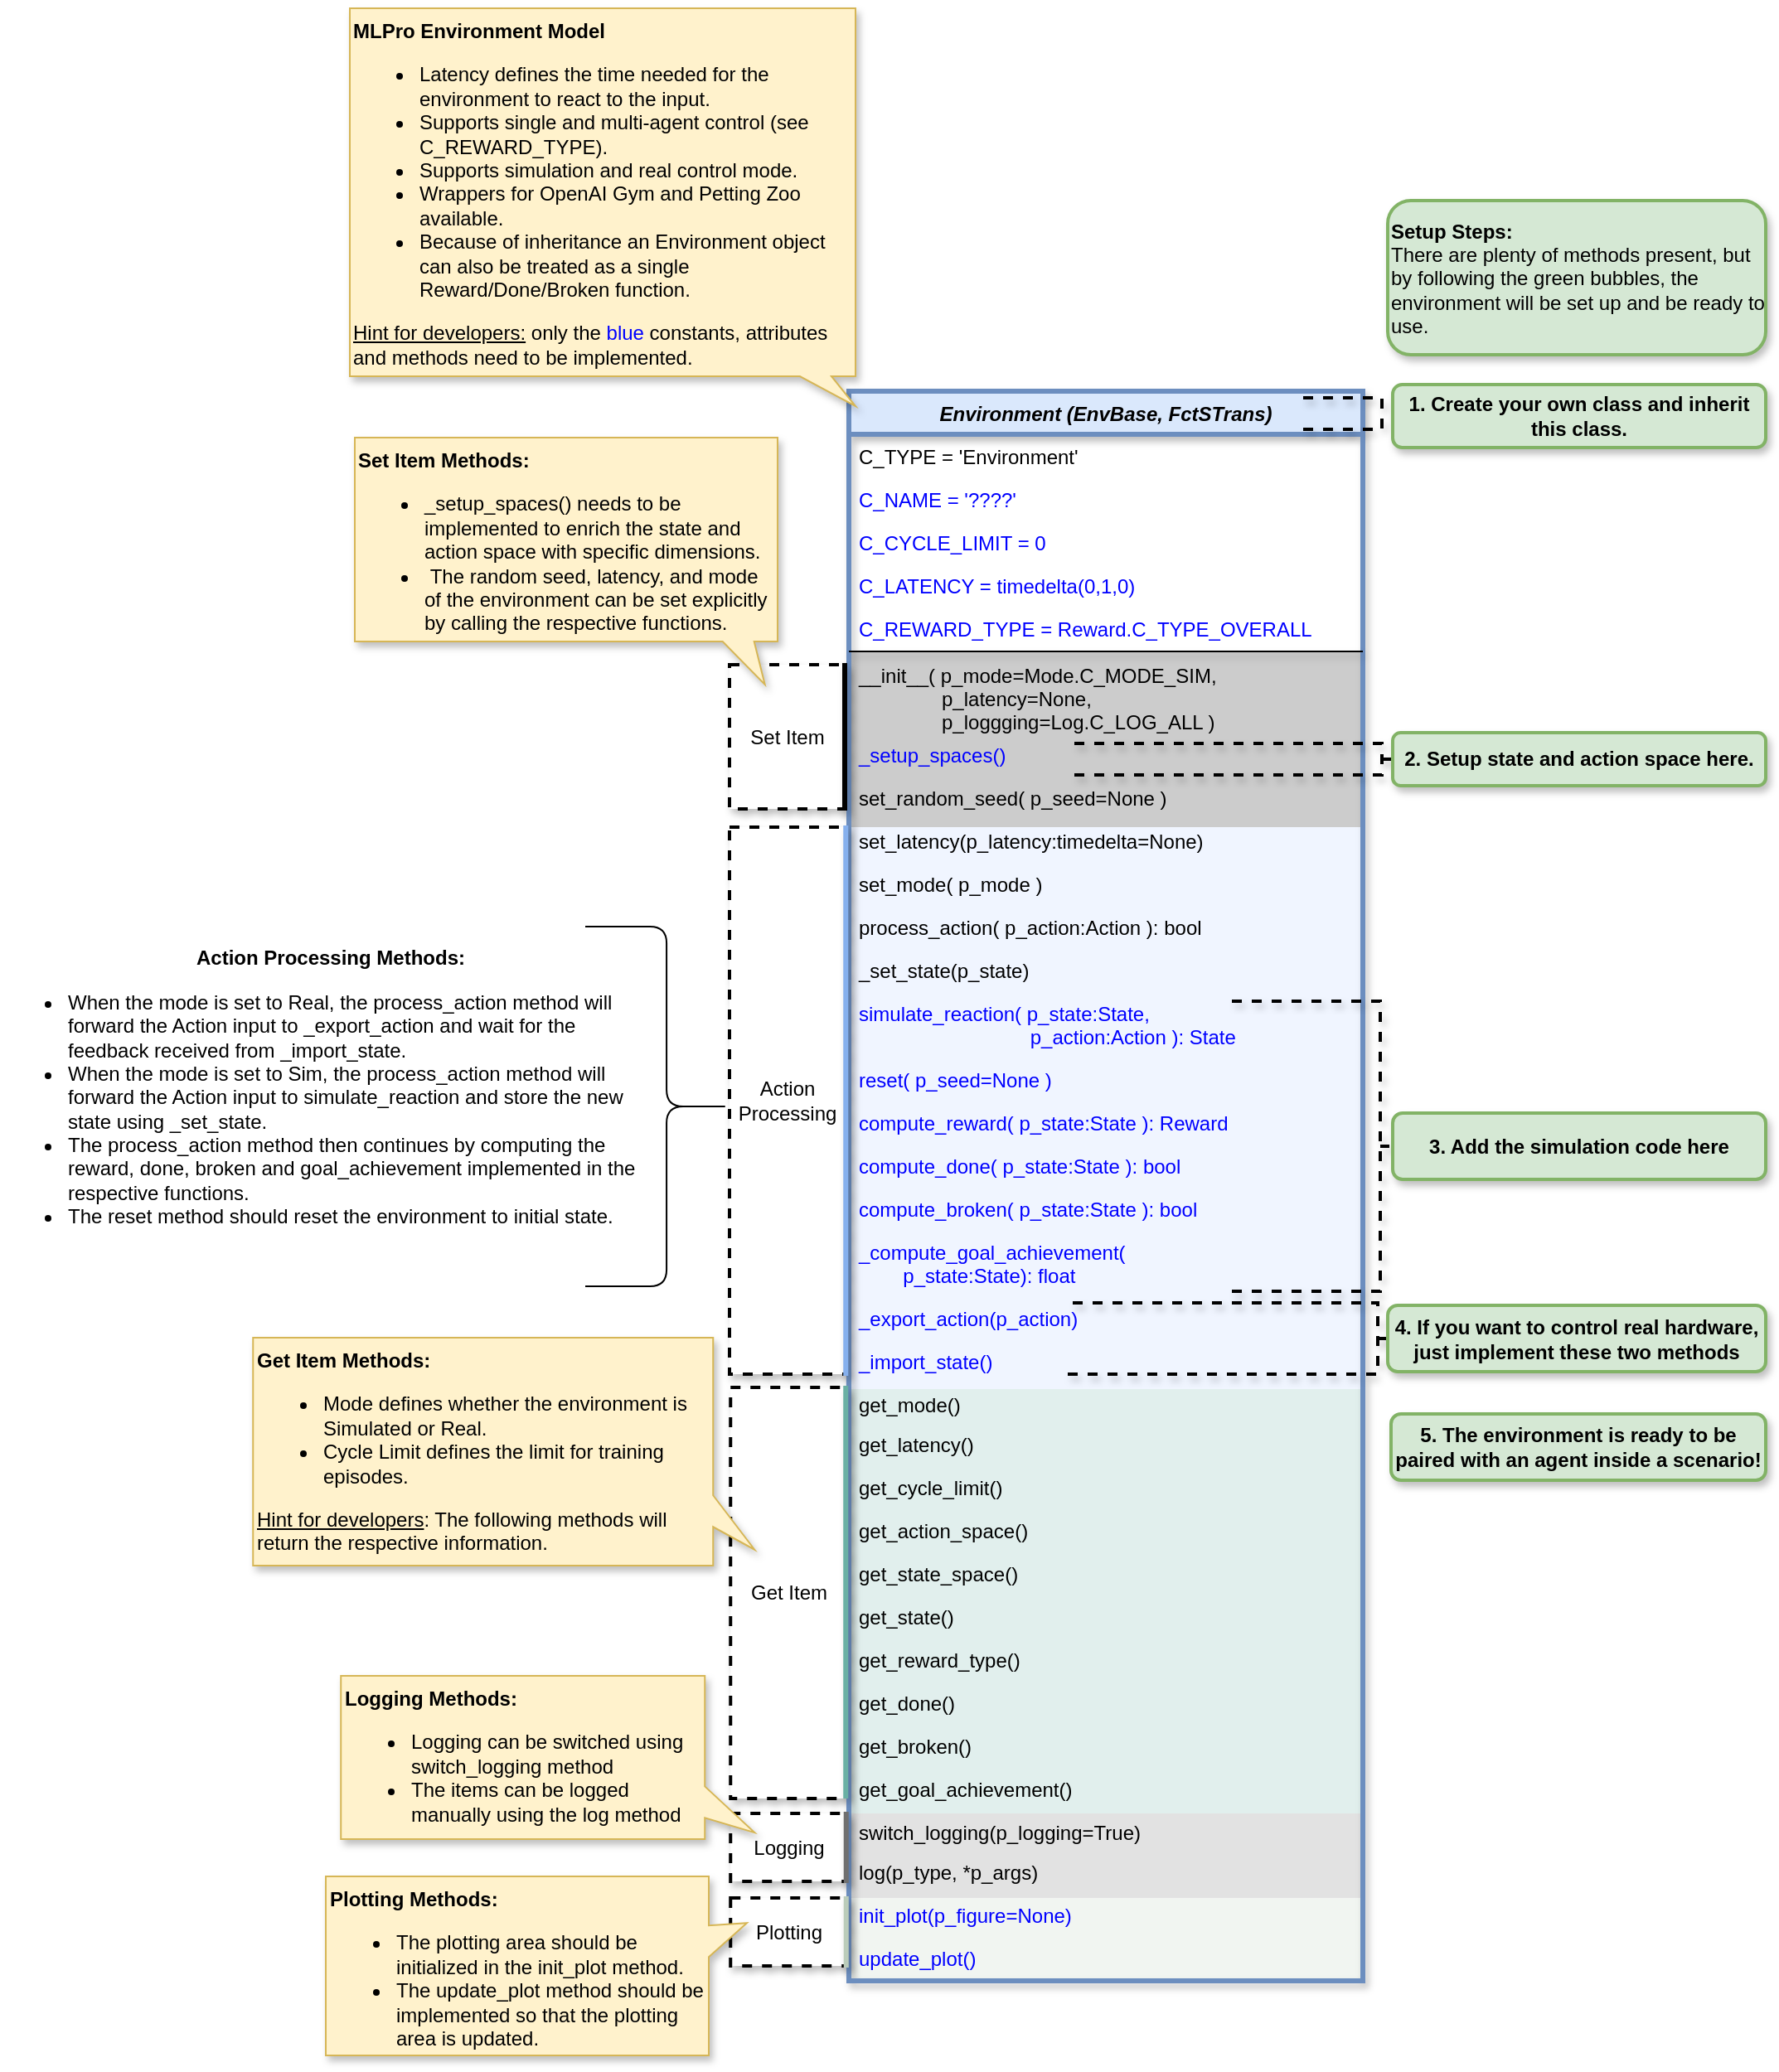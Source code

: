 <mxfile version="15.8.4" type="device"><diagram id="C5RBs43oDa-KdzZeNtuy" name="Page-1"><mxGraphModel dx="1673" dy="1008" grid="1" gridSize="1" guides="1" tooltips="1" connect="1" arrows="1" fold="1" page="1" pageScale="1" pageWidth="2336" pageHeight="1654" math="0" shadow="0"><root><mxCell id="WIyWlLk6GJQsqaUBKTNV-0"/><mxCell id="WIyWlLk6GJQsqaUBKTNV-1" parent="WIyWlLk6GJQsqaUBKTNV-0"/><mxCell id="PS3gJ7g6Pr1Fm79Ggyp9-11" value="" style="rounded=0;whiteSpace=wrap;html=1;strokeColor=none;fillColor=#BBCCBA;opacity=20;" vertex="1" parent="WIyWlLk6GJQsqaUBKTNV-1"><mxGeometry x="720" y="1189" width="310" height="49" as="geometry"/></mxCell><mxCell id="PS3gJ7g6Pr1Fm79Ggyp9-10" value="" style="rounded=0;whiteSpace=wrap;html=1;strokeColor=none;fillColor=#707070;opacity=20;" vertex="1" parent="WIyWlLk6GJQsqaUBKTNV-1"><mxGeometry x="721" y="1138" width="309" height="51" as="geometry"/></mxCell><mxCell id="PS3gJ7g6Pr1Fm79Ggyp9-9" value="" style="rounded=0;whiteSpace=wrap;html=1;strokeColor=none;fillColor=#6AB0A4;opacity=20;" vertex="1" parent="WIyWlLk6GJQsqaUBKTNV-1"><mxGeometry x="721" y="882" width="309" height="256" as="geometry"/></mxCell><mxCell id="PS3gJ7g6Pr1Fm79Ggyp9-8" value="" style="rounded=0;whiteSpace=wrap;html=1;strokeColor=none;fillColor=#000000;opacity=20;" vertex="1" parent="WIyWlLk6GJQsqaUBKTNV-1"><mxGeometry x="720" y="437" width="310" height="106" as="geometry"/></mxCell><mxCell id="PS3gJ7g6Pr1Fm79Ggyp9-6" value="" style="rounded=0;whiteSpace=wrap;html=1;strokeColor=none;fillColor=#B5CEFF;opacity=20;" vertex="1" parent="WIyWlLk6GJQsqaUBKTNV-1"><mxGeometry x="718" y="543" width="312" height="339" as="geometry"/></mxCell><mxCell id="TkYJrqFQ1CF6RyTgF1H_-68" value="&lt;font color=&quot;#000000&quot;&gt;Plotting&lt;/font&gt;" style="rounded=0;whiteSpace=wrap;html=1;fontColor=#878787;strokeColor=default;strokeWidth=2;dashed=1;shadow=1;" parent="WIyWlLk6GJQsqaUBKTNV-1" vertex="1"><mxGeometry x="648.62" y="1189" width="70" height="41" as="geometry"/></mxCell><mxCell id="TkYJrqFQ1CF6RyTgF1H_-67" value="&lt;font color=&quot;#000000&quot;&gt;Logging&lt;/font&gt;" style="rounded=0;whiteSpace=wrap;html=1;fontColor=#878787;strokeColor=default;strokeWidth=2;dashed=1;shadow=1;" parent="WIyWlLk6GJQsqaUBKTNV-1" vertex="1"><mxGeometry x="648.62" y="1138" width="70" height="41" as="geometry"/></mxCell><mxCell id="TkYJrqFQ1CF6RyTgF1H_-66" value="&lt;font color=&quot;#000000&quot;&gt;Get Item&lt;/font&gt;" style="rounded=0;whiteSpace=wrap;html=1;fontColor=#878787;strokeColor=default;strokeWidth=2;dashed=1;shadow=1;" parent="WIyWlLk6GJQsqaUBKTNV-1" vertex="1"><mxGeometry x="648.62" y="881" width="70" height="248" as="geometry"/></mxCell><mxCell id="TkYJrqFQ1CF6RyTgF1H_-26" value="&lt;font color=&quot;#000000&quot;&gt;Set Item&lt;/font&gt;" style="rounded=0;whiteSpace=wrap;html=1;fontColor=#878787;strokeColor=default;strokeWidth=2;dashed=1;shadow=1;" parent="WIyWlLk6GJQsqaUBKTNV-1" vertex="1"><mxGeometry x="648" y="445" width="70" height="87" as="geometry"/></mxCell><mxCell id="TkYJrqFQ1CF6RyTgF1H_-24" value="&lt;font color=&quot;#000000&quot;&gt;Action Processing&lt;/font&gt;" style="rounded=0;whiteSpace=wrap;html=1;fontColor=#878787;strokeColor=default;strokeWidth=2;dashed=1;shadow=1;" parent="WIyWlLk6GJQsqaUBKTNV-1" vertex="1"><mxGeometry x="648" y="543" width="70" height="330" as="geometry"/></mxCell><mxCell id="uryo6djWwB9KvB10PPW3-9" value="Environment (EnvBase, FctSTrans)" style="swimlane;fontStyle=3;align=center;verticalAlign=top;childLayout=stackLayout;horizontal=1;startSize=26;horizontalStack=0;resizeParent=1;resizeLast=0;collapsible=1;marginBottom=0;rounded=0;shadow=1;strokeWidth=3;fillColor=#dae8fc;strokeColor=#6c8ebf;" parent="WIyWlLk6GJQsqaUBKTNV-1" vertex="1"><mxGeometry x="720" y="280" width="310" height="959" as="geometry"><mxRectangle x="720" y="280" width="160" height="26" as="alternateBounds"/></mxGeometry></mxCell><mxCell id="uryo6djWwB9KvB10PPW3-32" value="C_TYPE = 'Environment'" style="text;align=left;verticalAlign=top;spacingLeft=4;spacingRight=4;overflow=hidden;rotatable=0;points=[[0,0.5],[1,0.5]];portConstraint=eastwest;shadow=1;" parent="uryo6djWwB9KvB10PPW3-9" vertex="1"><mxGeometry y="26" width="310" height="26" as="geometry"/></mxCell><mxCell id="TkYJrqFQ1CF6RyTgF1H_-7" value="C_NAME = '????'&#10;" style="text;align=left;verticalAlign=top;spacingLeft=4;spacingRight=4;overflow=hidden;rotatable=0;points=[[0,0.5],[1,0.5]];portConstraint=eastwest;fontColor=#0000FF;shadow=1;" parent="uryo6djWwB9KvB10PPW3-9" vertex="1"><mxGeometry y="52" width="310" height="26" as="geometry"/></mxCell><mxCell id="Yf6gx2YHQmqgPu_oZxqH-2" value="C_CYCLE_LIMIT = 0" style="text;align=left;verticalAlign=top;spacingLeft=4;spacingRight=4;overflow=hidden;rotatable=0;points=[[0,0.5],[1,0.5]];portConstraint=eastwest;fontColor=#0000FF;shadow=1;" parent="uryo6djWwB9KvB10PPW3-9" vertex="1"><mxGeometry y="78" width="310" height="26" as="geometry"/></mxCell><mxCell id="PS3gJ7g6Pr1Fm79Ggyp9-0" value="C_LATENCY = timedelta(0,1,0)" style="text;align=left;verticalAlign=top;spacingLeft=4;spacingRight=4;overflow=hidden;rotatable=0;points=[[0,0.5],[1,0.5]];portConstraint=eastwest;fontColor=#0000FF;shadow=1;" vertex="1" parent="uryo6djWwB9KvB10PPW3-9"><mxGeometry y="104" width="310" height="26" as="geometry"/></mxCell><mxCell id="PS3gJ7g6Pr1Fm79Ggyp9-1" value="C_REWARD_TYPE = Reward.C_TYPE_OVERALL" style="text;align=left;verticalAlign=top;spacingLeft=4;spacingRight=4;overflow=hidden;rotatable=0;points=[[0,0.5],[1,0.5]];portConstraint=eastwest;fontColor=#0000FF;shadow=1;" vertex="1" parent="uryo6djWwB9KvB10PPW3-9"><mxGeometry y="130" width="310" height="26" as="geometry"/></mxCell><mxCell id="uryo6djWwB9KvB10PPW3-10" value="" style="line;html=1;strokeWidth=1;align=left;verticalAlign=middle;spacingTop=-1;spacingLeft=3;spacingRight=3;rotatable=0;labelPosition=right;points=[];portConstraint=eastwest;shadow=1;" parent="uryo6djWwB9KvB10PPW3-9" vertex="1"><mxGeometry y="156" width="310" height="2" as="geometry"/></mxCell><mxCell id="uryo6djWwB9KvB10PPW3-11" value="__init__( p_mode=Mode.C_MODE_SIM, &#10;               p_latency=None,&#10;               p_loggging=Log.C_LOG_ALL )" style="text;align=left;verticalAlign=top;spacingLeft=4;spacingRight=4;overflow=hidden;rotatable=0;points=[[0,0.5],[1,0.5]];portConstraint=eastwest;shadow=1;" parent="uryo6djWwB9KvB10PPW3-9" vertex="1"><mxGeometry y="158" width="310" height="48" as="geometry"/></mxCell><mxCell id="m5Z3VqhdcBbQB_03TkeZ-0" value="_setup_spaces()" style="text;align=left;verticalAlign=top;spacingLeft=4;spacingRight=4;overflow=hidden;rotatable=0;points=[[0,0.5],[1,0.5]];portConstraint=eastwest;fontColor=#0000FF;shadow=1;" parent="uryo6djWwB9KvB10PPW3-9" vertex="1"><mxGeometry y="206" width="310" height="26" as="geometry"/></mxCell><mxCell id="m5Z3VqhdcBbQB_03TkeZ-37" value="set_random_seed( p_seed=None )" style="text;align=left;verticalAlign=top;spacingLeft=4;spacingRight=4;overflow=hidden;rotatable=0;points=[[0,0.5],[1,0.5]];portConstraint=eastwest;shadow=1;" parent="uryo6djWwB9KvB10PPW3-9" vertex="1"><mxGeometry y="232" width="310" height="26" as="geometry"/></mxCell><mxCell id="m5Z3VqhdcBbQB_03TkeZ-30" value="set_latency(p_latency:timedelta=None)" style="text;align=left;verticalAlign=top;spacingLeft=4;spacingRight=4;overflow=hidden;rotatable=0;points=[[0,0.5],[1,0.5]];portConstraint=eastwest;shadow=1;" parent="uryo6djWwB9KvB10PPW3-9" vertex="1"><mxGeometry y="258" width="310" height="26" as="geometry"/></mxCell><mxCell id="TkYJrqFQ1CF6RyTgF1H_-2" value="set_mode( p_mode )" style="text;align=left;verticalAlign=top;spacingLeft=4;spacingRight=4;overflow=hidden;rotatable=0;points=[[0,0.5],[1,0.5]];portConstraint=eastwest;shadow=1;" parent="uryo6djWwB9KvB10PPW3-9" vertex="1"><mxGeometry y="284" width="310" height="26" as="geometry"/></mxCell><mxCell id="m5Z3VqhdcBbQB_03TkeZ-5" value="process_action( p_action:Action ): bool" style="text;align=left;verticalAlign=top;spacingLeft=4;spacingRight=4;overflow=hidden;rotatable=0;points=[[0,0.5],[1,0.5]];portConstraint=eastwest;shadow=1;" parent="uryo6djWwB9KvB10PPW3-9" vertex="1"><mxGeometry y="310" width="310" height="26" as="geometry"/></mxCell><mxCell id="m5Z3VqhdcBbQB_03TkeZ-33" value="_set_state(p_state)" style="text;align=left;verticalAlign=top;spacingLeft=4;spacingRight=4;overflow=hidden;rotatable=0;points=[[0,0.5],[1,0.5]];portConstraint=eastwest;shadow=1;" parent="uryo6djWwB9KvB10PPW3-9" vertex="1"><mxGeometry y="336" width="310" height="26" as="geometry"/></mxCell><mxCell id="m5Z3VqhdcBbQB_03TkeZ-41" value="simulate_reaction( p_state:State, &#10;                               p_action:Action ): State" style="text;align=left;verticalAlign=top;spacingLeft=4;spacingRight=4;overflow=hidden;rotatable=0;points=[[0,0.5],[1,0.5]];portConstraint=eastwest;fontColor=#0000FF;shadow=1;" parent="uryo6djWwB9KvB10PPW3-9" vertex="1"><mxGeometry y="362" width="310" height="40" as="geometry"/></mxCell><mxCell id="m5Z3VqhdcBbQB_03TkeZ-38" value="reset( p_seed=None )" style="text;align=left;verticalAlign=top;spacingLeft=4;spacingRight=4;overflow=hidden;rotatable=0;points=[[0,0.5],[1,0.5]];portConstraint=eastwest;fontColor=#0000FF;shadow=1;" parent="uryo6djWwB9KvB10PPW3-9" vertex="1"><mxGeometry y="402" width="310" height="26" as="geometry"/></mxCell><mxCell id="m5Z3VqhdcBbQB_03TkeZ-49" value="compute_reward( p_state:State ): Reward" style="text;align=left;verticalAlign=top;spacingLeft=4;spacingRight=4;overflow=hidden;rotatable=0;points=[[0,0.5],[1,0.5]];portConstraint=eastwest;fontColor=#0000FF;shadow=1;" parent="uryo6djWwB9KvB10PPW3-9" vertex="1"><mxGeometry y="428" width="310" height="26" as="geometry"/></mxCell><mxCell id="m5Z3VqhdcBbQB_03TkeZ-50" value="compute_done( p_state:State ): bool" style="text;align=left;verticalAlign=top;spacingLeft=4;spacingRight=4;overflow=hidden;rotatable=0;points=[[0,0.5],[1,0.5]];portConstraint=eastwest;fontColor=#0000FF;shadow=1;" parent="uryo6djWwB9KvB10PPW3-9" vertex="1"><mxGeometry y="454" width="310" height="26" as="geometry"/></mxCell><mxCell id="m5Z3VqhdcBbQB_03TkeZ-51" value="compute_broken( p_state:State ): bool" style="text;align=left;verticalAlign=top;spacingLeft=4;spacingRight=4;overflow=hidden;rotatable=0;points=[[0,0.5],[1,0.5]];portConstraint=eastwest;fontColor=#0000FF;shadow=1;" parent="uryo6djWwB9KvB10PPW3-9" vertex="1"><mxGeometry y="480" width="310" height="26" as="geometry"/></mxCell><mxCell id="m5Z3VqhdcBbQB_03TkeZ-8" value="_compute_goal_achievement( &#10;        p_state:State): float" style="text;align=left;verticalAlign=top;spacingLeft=4;spacingRight=4;overflow=hidden;rotatable=0;points=[[0,0.5],[1,0.5]];portConstraint=eastwest;fontColor=#0000FF;shadow=1;" parent="uryo6djWwB9KvB10PPW3-9" vertex="1"><mxGeometry y="506" width="310" height="40" as="geometry"/></mxCell><mxCell id="m5Z3VqhdcBbQB_03TkeZ-6" value="_export_action(p_action)" style="text;align=left;verticalAlign=top;spacingLeft=4;spacingRight=4;overflow=hidden;rotatable=0;points=[[0,0.5],[1,0.5]];portConstraint=eastwest;fontColor=#0000FF;shadow=1;" parent="uryo6djWwB9KvB10PPW3-9" vertex="1"><mxGeometry y="546" width="310" height="26" as="geometry"/></mxCell><mxCell id="m5Z3VqhdcBbQB_03TkeZ-7" value="_import_state()" style="text;align=left;verticalAlign=top;spacingLeft=4;spacingRight=4;overflow=hidden;rotatable=0;points=[[0,0.5],[1,0.5]];portConstraint=eastwest;fontColor=#0000FF;shadow=1;" parent="uryo6djWwB9KvB10PPW3-9" vertex="1"><mxGeometry y="572" width="310" height="26" as="geometry"/></mxCell><mxCell id="TkYJrqFQ1CF6RyTgF1H_-1" value="get_mode()" style="text;align=left;verticalAlign=top;spacingLeft=4;spacingRight=4;overflow=hidden;rotatable=0;points=[[0,0.5],[1,0.5]];portConstraint=eastwest;shadow=1;" parent="uryo6djWwB9KvB10PPW3-9" vertex="1"><mxGeometry y="598" width="310" height="24" as="geometry"/></mxCell><mxCell id="m5Z3VqhdcBbQB_03TkeZ-29" value="get_latency()" style="text;align=left;verticalAlign=top;spacingLeft=4;spacingRight=4;overflow=hidden;rotatable=0;points=[[0,0.5],[1,0.5]];portConstraint=eastwest;shadow=1;" parent="uryo6djWwB9KvB10PPW3-9" vertex="1"><mxGeometry y="622" width="310" height="26" as="geometry"/></mxCell><mxCell id="m5Z3VqhdcBbQB_03TkeZ-4" value="get_cycle_limit()" style="text;align=left;verticalAlign=top;spacingLeft=4;spacingRight=4;overflow=hidden;rotatable=0;points=[[0,0.5],[1,0.5]];portConstraint=eastwest;shadow=1;" parent="uryo6djWwB9KvB10PPW3-9" vertex="1"><mxGeometry y="648" width="310" height="26" as="geometry"/></mxCell><mxCell id="m5Z3VqhdcBbQB_03TkeZ-28" value="get_action_space()" style="text;align=left;verticalAlign=top;spacingLeft=4;spacingRight=4;overflow=hidden;rotatable=0;points=[[0,0.5],[1,0.5]];portConstraint=eastwest;shadow=1;" parent="uryo6djWwB9KvB10PPW3-9" vertex="1"><mxGeometry y="674" width="310" height="26" as="geometry"/></mxCell><mxCell id="m5Z3VqhdcBbQB_03TkeZ-27" value="get_state_space()" style="text;align=left;verticalAlign=top;spacingLeft=4;spacingRight=4;overflow=hidden;rotatable=0;points=[[0,0.5],[1,0.5]];portConstraint=eastwest;shadow=1;" parent="uryo6djWwB9KvB10PPW3-9" vertex="1"><mxGeometry y="700" width="310" height="26" as="geometry"/></mxCell><mxCell id="m5Z3VqhdcBbQB_03TkeZ-32" value="get_state()" style="text;align=left;verticalAlign=top;spacingLeft=4;spacingRight=4;overflow=hidden;rotatable=0;points=[[0,0.5],[1,0.5]];portConstraint=eastwest;shadow=1;" parent="uryo6djWwB9KvB10PPW3-9" vertex="1"><mxGeometry y="726" width="310" height="26" as="geometry"/></mxCell><mxCell id="m5Z3VqhdcBbQB_03TkeZ-31" value="get_reward_type()" style="text;align=left;verticalAlign=top;spacingLeft=4;spacingRight=4;overflow=hidden;rotatable=0;points=[[0,0.5],[1,0.5]];portConstraint=eastwest;shadow=1;" parent="uryo6djWwB9KvB10PPW3-9" vertex="1"><mxGeometry y="752" width="310" height="26" as="geometry"/></mxCell><mxCell id="m5Z3VqhdcBbQB_03TkeZ-34" value="get_done()" style="text;align=left;verticalAlign=top;spacingLeft=4;spacingRight=4;overflow=hidden;rotatable=0;points=[[0,0.5],[1,0.5]];portConstraint=eastwest;shadow=1;" parent="uryo6djWwB9KvB10PPW3-9" vertex="1"><mxGeometry y="778" width="310" height="26" as="geometry"/></mxCell><mxCell id="m5Z3VqhdcBbQB_03TkeZ-35" value="get_broken()" style="text;align=left;verticalAlign=top;spacingLeft=4;spacingRight=4;overflow=hidden;rotatable=0;points=[[0,0.5],[1,0.5]];portConstraint=eastwest;shadow=1;" parent="uryo6djWwB9KvB10PPW3-9" vertex="1"><mxGeometry y="804" width="310" height="26" as="geometry"/></mxCell><mxCell id="m5Z3VqhdcBbQB_03TkeZ-36" value="get_goal_achievement()" style="text;align=left;verticalAlign=top;spacingLeft=4;spacingRight=4;overflow=hidden;rotatable=0;points=[[0,0.5],[1,0.5]];portConstraint=eastwest;shadow=1;" parent="uryo6djWwB9KvB10PPW3-9" vertex="1"><mxGeometry y="830" width="310" height="26" as="geometry"/></mxCell><mxCell id="TkYJrqFQ1CF6RyTgF1H_-10" value="switch_logging(p_logging=True)" style="text;align=left;verticalAlign=top;spacingLeft=4;spacingRight=4;overflow=hidden;rotatable=0;points=[[0,0.5],[1,0.5]];portConstraint=eastwest;shadow=1;" parent="uryo6djWwB9KvB10PPW3-9" vertex="1"><mxGeometry y="856" width="310" height="24" as="geometry"/></mxCell><mxCell id="TkYJrqFQ1CF6RyTgF1H_-11" value="log(p_type, *p_args)" style="text;align=left;verticalAlign=top;spacingLeft=4;spacingRight=4;overflow=hidden;rotatable=0;points=[[0,0.5],[1,0.5]];portConstraint=eastwest;shadow=1;" parent="uryo6djWwB9KvB10PPW3-9" vertex="1"><mxGeometry y="880" width="310" height="26" as="geometry"/></mxCell><mxCell id="TkYJrqFQ1CF6RyTgF1H_-16" value="init_plot(p_figure=None)" style="text;align=left;verticalAlign=top;spacingLeft=4;spacingRight=4;overflow=hidden;rotatable=0;points=[[0,0.5],[1,0.5]];portConstraint=eastwest;fontColor=#0000FF;shadow=1;" parent="uryo6djWwB9KvB10PPW3-9" vertex="1"><mxGeometry y="906" width="310" height="26" as="geometry"/></mxCell><mxCell id="TkYJrqFQ1CF6RyTgF1H_-17" value="update_plot()" style="text;align=left;verticalAlign=top;spacingLeft=4;spacingRight=4;overflow=hidden;rotatable=0;points=[[0,0.5],[1,0.5]];portConstraint=eastwest;fontColor=#0000FF;shadow=1;" parent="uryo6djWwB9KvB10PPW3-9" vertex="1"><mxGeometry y="932" width="310" height="26" as="geometry"/></mxCell><mxCell id="_9IKaMPaV6bp4jiZvNZ1-3" value="&lt;b&gt;MLPro Environment Model&lt;br&gt;&lt;/b&gt;&lt;ul&gt;&lt;li&gt;Latency defines the time needed for the environment to react to the input.&lt;/li&gt;&lt;li&gt;&lt;span&gt;Supports single and multi-agent control (see C_REWARD_TYPE).&lt;/span&gt;&lt;/li&gt;&lt;li&gt;Supports simulation and real control mode.&lt;/li&gt;&lt;li&gt;Wrappers for OpenAI Gym and Petting Zoo available.&lt;/li&gt;&lt;li&gt;Because of inheritance an Environment object can also be treated as a single Reward/Done/Broken function.&lt;/li&gt;&lt;/ul&gt;&lt;div&gt;&lt;u&gt;Hint for developers:&lt;/u&gt; only the &lt;font color=&quot;#0000ff&quot;&gt;blue&lt;/font&gt; constants, attributes and methods need to be implemented.&lt;/div&gt;&lt;div&gt;&lt;br&gt;&lt;/div&gt;" style="shape=callout;whiteSpace=wrap;html=1;perimeter=calloutPerimeter;shadow=1;fillColor=#fff2cc;strokeColor=#d6b656;align=left;verticalAlign=top;base=19;size=18;position=0.89;position2=1;" parent="WIyWlLk6GJQsqaUBKTNV-1" vertex="1"><mxGeometry x="419" y="49" width="305" height="240" as="geometry"/></mxCell><mxCell id="m5Z3VqhdcBbQB_03TkeZ-40" value="" style="line;html=1;strokeWidth=3;align=left;verticalAlign=middle;spacingTop=-1;spacingLeft=3;spacingRight=3;rotatable=0;labelPosition=right;points=[];portConstraint=eastwest;direction=south;strokeColor=#000000;shadow=1;" parent="WIyWlLk6GJQsqaUBKTNV-1" vertex="1"><mxGeometry x="716" y="444" width="3" height="89" as="geometry"/></mxCell><mxCell id="m5Z3VqhdcBbQB_03TkeZ-43" value="" style="line;html=1;strokeWidth=3;align=left;verticalAlign=middle;spacingTop=-1;spacingLeft=3;spacingRight=3;rotatable=0;labelPosition=right;points=[];portConstraint=eastwest;direction=south;strokeColor=#6AB0A4;shadow=1;" parent="WIyWlLk6GJQsqaUBKTNV-1" vertex="1"><mxGeometry x="716.62" y="880" width="3" height="249" as="geometry"/></mxCell><mxCell id="m5Z3VqhdcBbQB_03TkeZ-55" value="" style="line;html=1;strokeWidth=3;align=left;verticalAlign=middle;spacingTop=-1;spacingLeft=3;spacingRight=3;rotatable=0;labelPosition=right;points=[];portConstraint=eastwest;direction=south;strokeColor=#BBCCBA;shadow=1;" parent="WIyWlLk6GJQsqaUBKTNV-1" vertex="1"><mxGeometry x="716.75" y="1188" width="3.25" height="43" as="geometry"/></mxCell><mxCell id="TkYJrqFQ1CF6RyTgF1H_-3" value="" style="line;html=1;strokeWidth=3;align=left;verticalAlign=middle;spacingTop=-1;spacingLeft=3;spacingRight=3;rotatable=0;labelPosition=right;points=[];portConstraint=eastwest;direction=south;strokeColor=#86B0ED;shadow=1;" parent="WIyWlLk6GJQsqaUBKTNV-1" vertex="1"><mxGeometry x="716.25" y="542" width="3.75" height="332" as="geometry"/></mxCell><mxCell id="TkYJrqFQ1CF6RyTgF1H_-18" value="" style="line;html=1;strokeWidth=3;align=left;verticalAlign=middle;spacingTop=-1;spacingLeft=3;spacingRight=3;rotatable=0;labelPosition=right;points=[];portConstraint=eastwest;direction=south;strokeColor=#707070;shadow=1;" parent="WIyWlLk6GJQsqaUBKTNV-1" vertex="1"><mxGeometry x="716.87" y="1137" width="3" height="43" as="geometry"/></mxCell><mxCell id="TkYJrqFQ1CF6RyTgF1H_-71" value="&lt;b&gt;Set Item Methods:&lt;/b&gt;&lt;br&gt;&lt;ul&gt;&lt;li&gt;_setup_spaces() needs to be implemented to enrich the state and action space with specific dimensions.&lt;/li&gt;&lt;li&gt;&lt;b style=&quot;font-weight: bold&quot;&gt;&amp;nbsp;&lt;/b&gt;The random seed, latency, and mode of the environment can be set explicitly by calling the respective functions.&amp;nbsp;&lt;/li&gt;&lt;/ul&gt;" style="shape=callout;whiteSpace=wrap;html=1;perimeter=calloutPerimeter;shadow=1;fillColor=#fff2cc;strokeColor=#d6b656;align=left;verticalAlign=top;base=19;size=26;position=0.87;position2=0.97;" parent="WIyWlLk6GJQsqaUBKTNV-1" vertex="1"><mxGeometry x="422" y="308" width="255" height="149" as="geometry"/></mxCell><mxCell id="TkYJrqFQ1CF6RyTgF1H_-80" value="" style="strokeWidth=2;html=1;shape=mxgraph.flowchart.annotation_2;align=left;labelPosition=right;pointerEvents=1;dashed=1;fontColor=#000000;direction=west;shadow=1;" parent="WIyWlLk6GJQsqaUBKTNV-1" vertex="1"><mxGeometry x="852" y="830" width="374" height="43" as="geometry"/></mxCell><mxCell id="TkYJrqFQ1CF6RyTgF1H_-81" value="&lt;b&gt;4. If you want to control real hardware, just implement these two methods&lt;/b&gt;" style="rounded=1;whiteSpace=wrap;html=1;strokeColor=#82b366;strokeWidth=2;align=center;fillColor=#d5e8d4;shadow=1;" parent="WIyWlLk6GJQsqaUBKTNV-1" vertex="1"><mxGeometry x="1045" y="831.5" width="228" height="40" as="geometry"/></mxCell><mxCell id="TkYJrqFQ1CF6RyTgF1H_-83" value="" style="strokeWidth=2;html=1;shape=mxgraph.flowchart.annotation_2;align=left;labelPosition=right;pointerEvents=1;dashed=1;fontColor=#000000;direction=west;shadow=1;" parent="WIyWlLk6GJQsqaUBKTNV-1" vertex="1"><mxGeometry x="856" y="492.5" width="371" height="19" as="geometry"/></mxCell><mxCell id="TkYJrqFQ1CF6RyTgF1H_-82" value="&lt;b style=&quot;text-align: left&quot;&gt;2. Setup state and action space here.&lt;/b&gt;" style="rounded=1;whiteSpace=wrap;html=1;strokeColor=#82b366;strokeWidth=2;align=center;fillColor=#d5e8d4;shadow=1;" parent="WIyWlLk6GJQsqaUBKTNV-1" vertex="1"><mxGeometry x="1048" y="486" width="225" height="32" as="geometry"/></mxCell><mxCell id="TkYJrqFQ1CF6RyTgF1H_-84" value="" style="strokeWidth=2;html=1;shape=mxgraph.flowchart.annotation_2;align=left;labelPosition=right;pointerEvents=1;dashed=1;fontColor=#000000;direction=west;shadow=1;" parent="WIyWlLk6GJQsqaUBKTNV-1" vertex="1"><mxGeometry x="951" y="648" width="179" height="175" as="geometry"/></mxCell><mxCell id="TkYJrqFQ1CF6RyTgF1H_-85" value="&lt;b&gt;3. Add the simulation code here&lt;/b&gt;" style="rounded=1;whiteSpace=wrap;html=1;strokeColor=#82b366;strokeWidth=2;align=center;fillColor=#d5e8d4;shadow=1;" parent="WIyWlLk6GJQsqaUBKTNV-1" vertex="1"><mxGeometry x="1048" y="715.5" width="225" height="40" as="geometry"/></mxCell><mxCell id="TkYJrqFQ1CF6RyTgF1H_-86" value="&lt;b&gt;5. The environment is ready to be paired with an agent inside a scenario!&lt;/b&gt;" style="rounded=1;whiteSpace=wrap;html=1;strokeColor=#82b366;strokeWidth=2;align=center;fillColor=#d5e8d4;shadow=1;" parent="WIyWlLk6GJQsqaUBKTNV-1" vertex="1"><mxGeometry x="1047" y="897" width="226" height="40" as="geometry"/></mxCell><mxCell id="TkYJrqFQ1CF6RyTgF1H_-88" value="" style="strokeWidth=2;html=1;shape=mxgraph.flowchart.annotation_2;align=left;labelPosition=right;pointerEvents=1;dashed=1;fontColor=#000000;direction=west;shadow=1;" parent="WIyWlLk6GJQsqaUBKTNV-1" vertex="1"><mxGeometry x="994" y="284" width="95" height="19" as="geometry"/></mxCell><mxCell id="TkYJrqFQ1CF6RyTgF1H_-87" value="&lt;b style=&quot;text-align: left&quot;&gt;1. Create your own class and inherit this class.&lt;/b&gt;" style="rounded=1;whiteSpace=wrap;html=1;strokeColor=#82b366;strokeWidth=2;align=center;fillColor=#d5e8d4;shadow=1;" parent="WIyWlLk6GJQsqaUBKTNV-1" vertex="1"><mxGeometry x="1048" y="276" width="225" height="38" as="geometry"/></mxCell><mxCell id="TkYJrqFQ1CF6RyTgF1H_-89" value="&lt;b&gt;Setup Steps:&lt;/b&gt;&lt;br&gt;&lt;span&gt;There are plenty of methods present, but by following the green bubbles, the environment will be set up and be ready to use.&lt;/span&gt;" style="rounded=1;whiteSpace=wrap;html=1;strokeColor=#82b366;strokeWidth=2;align=left;fillColor=#d5e8d4;shadow=1;glass=0;sketch=0;" parent="WIyWlLk6GJQsqaUBKTNV-1" vertex="1"><mxGeometry x="1045" y="165" width="228" height="93" as="geometry"/></mxCell><mxCell id="TkYJrqFQ1CF6RyTgF1H_-91" value="&lt;b&gt;Get Item Methods:&lt;/b&gt;&lt;br&gt;&lt;ul&gt;&lt;li&gt;Mode defines whether the environment is Simulated or Real.&lt;/li&gt;&lt;li&gt;&lt;span&gt;Cycle Limit defines the limit for training episodes.&lt;/span&gt;&lt;br&gt;&lt;/li&gt;&lt;/ul&gt;&lt;u&gt;Hint for developers&lt;/u&gt;: The following methods will return the respective information." style="shape=callout;whiteSpace=wrap;html=1;perimeter=calloutPerimeter;shadow=1;fillColor=#fff2cc;strokeColor=#d6b656;align=left;verticalAlign=top;base=19;size=25;position=0.17;position2=0.07;direction=north;" parent="WIyWlLk6GJQsqaUBKTNV-1" vertex="1"><mxGeometry x="360.62" y="851" width="302.5" height="137.5" as="geometry"/></mxCell><mxCell id="TkYJrqFQ1CF6RyTgF1H_-92" value="&lt;b&gt;Logging Methods:&lt;/b&gt;&lt;br&gt;&lt;ul&gt;&lt;li&gt;Logging can be switched using switch_logging method&lt;/li&gt;&lt;li&gt;The items can be logged manually using the log method&lt;/li&gt;&lt;/ul&gt;" style="shape=callout;whiteSpace=wrap;html=1;perimeter=calloutPerimeter;shadow=1;fillColor=#fff2cc;strokeColor=#d6b656;align=left;verticalAlign=top;base=19;size=30;position=0.13;position2=0.04;direction=north;" parent="WIyWlLk6GJQsqaUBKTNV-1" vertex="1"><mxGeometry x="413.62" y="1055" width="249.5" height="98.5" as="geometry"/></mxCell><mxCell id="TkYJrqFQ1CF6RyTgF1H_-93" value="&lt;b&gt;Plotting Methods:&lt;/b&gt;&lt;br&gt;&lt;ul&gt;&lt;li&gt;The plotting area should be initialized in the init_plot method.&lt;/li&gt;&lt;li&gt;The update_plot method should be implemented so that the plotting area is updated.&lt;/li&gt;&lt;/ul&gt;" style="shape=callout;whiteSpace=wrap;html=1;perimeter=calloutPerimeter;shadow=1;fillColor=#fff2cc;strokeColor=#d6b656;align=left;verticalAlign=top;base=19;size=23;position=0.55;position2=0.74;direction=north;" parent="WIyWlLk6GJQsqaUBKTNV-1" vertex="1"><mxGeometry x="404.5" y="1176" width="254" height="108" as="geometry"/></mxCell><mxCell id="PS3gJ7g6Pr1Fm79Ggyp9-3" value="" style="shape=curlyBracket;whiteSpace=wrap;html=1;rounded=1;flipH=1;size=0.449;" vertex="1" parent="WIyWlLk6GJQsqaUBKTNV-1"><mxGeometry x="561" y="603" width="89" height="217" as="geometry"/></mxCell><mxCell id="PS3gJ7g6Pr1Fm79Ggyp9-4" value="&lt;b style=&quot;text-align: left&quot;&gt;Action Processing Methods:&lt;/b&gt;&lt;br style=&quot;text-align: left&quot;&gt;&lt;ul style=&quot;text-align: left&quot;&gt;&lt;li&gt;When the mode is set to Real, the process_action method will forward the Action input to _export_action and wait for the feedback received from _import_state.&lt;/li&gt;&lt;li&gt;When the mode is set to Sim, the process_action method will forward the Action input to simulate_reaction and store the new state using _set_state.&lt;/li&gt;&lt;li&gt;The process_action method then continues by computing the reward, done, broken and goal_achievement implemented in the respective functions.&lt;/li&gt;&lt;li&gt;The reset method should reset the environment to initial state.&lt;/li&gt;&lt;/ul&gt;" style="text;html=1;strokeColor=none;fillColor=none;align=center;verticalAlign=middle;whiteSpace=wrap;rounded=0;" vertex="1" parent="WIyWlLk6GJQsqaUBKTNV-1"><mxGeometry x="208" y="691" width="399" height="30" as="geometry"/></mxCell></root></mxGraphModel></diagram></mxfile>